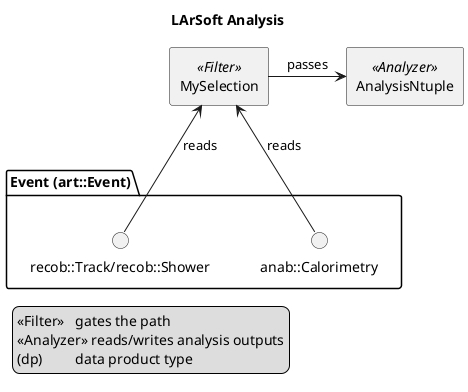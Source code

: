 @startuml Analysis
title LArSoft Analysis

skinparam componentStyle rectangle
skinparam stereotype {
  CBackgroundColor<<Producer>> #DFF5E1
  CBackgroundColor<<Filter>>   #FFEBD6
  CBackgroundColor<<Analyzer>> #E7E9FF
}
skinparam rectangle {
  BorderColor #888
  RoundCorner 8
}

legend left
  <<Filter>>   gates the path
  <<Analyzer>> reads/writes analysis outputs
  (dp)         data product type
endlegend

package "Event (art::Event)" {
  () "recob::Track/recob::Shower" as TrSh
  () "anab::Calorimetry" as Calo
}

component "MySelection"    <<Filter>>   as MySel
component "AnalysisNtuple" <<Analyzer>> as Ana

TrSh  -up-> MySel : reads
Calo  -up-> MySel : reads
MySel -right-> Ana : passes

@enduml

